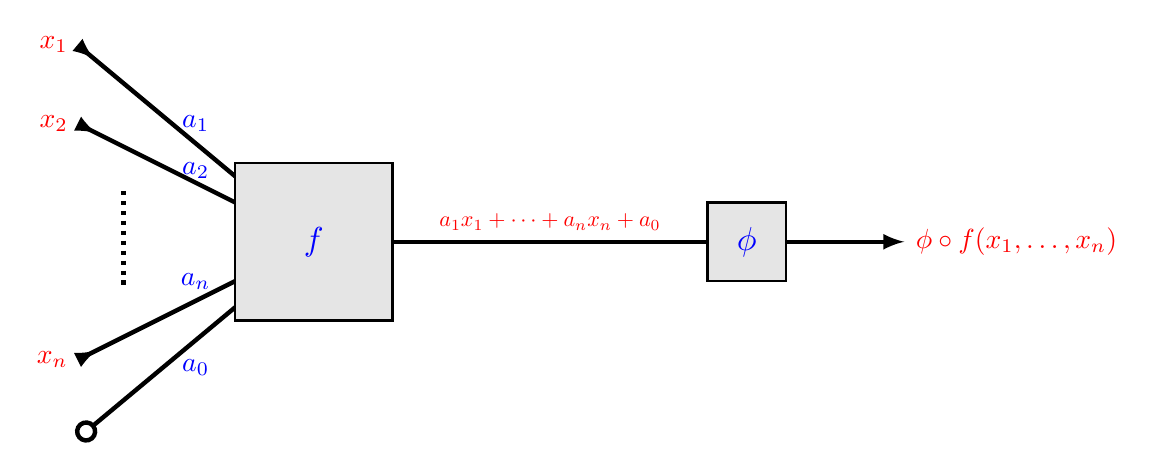 \begin{tikzpicture}[scale=0.5]

\foreach \name / \y in {5,3,-3}{
  \draw[-<,>=latex,ultra thick] (0,0)--(-6,\y);
}
\draw[ultra thick,dotted]  (165:5)--++(0,-2.5);
\draw[-o,ultra thick] (0,0)--(-6,-5);

\node[blue] at (-3,3) {$a_1$};
\node[blue] at (-3,1.8) {$a_2$};
\node[blue] at (-3,-1) {$a_n$};
\node[blue] at (-3,-3.2) {$a_0$};

\node[left,red] at (-6,5) {$x_1$};
\node[left,red] at (-6,3) {$x_2$};
\node[left,red] at (-6,-3) {$x_n$};

\node[red,scale=0.8] at (6,0.5) {$a_1 x_1 + \cdots + a_n x_n+a_0$};

\draw[thick,fill=black!10] (-2,-2) rectangle ++ (4,4);
\draw[ultra thick] (2,0) --  (10,0);
\draw[thick,fill=black!10] (10,-1) rectangle ++ (2,2);
\draw[->,>=latex,ultra thick] (12,0) -- ++ (3,0) node[right,red] {$\phi\circ f(x_1,\ldots ,x_n)$};

\node[blue,scale=1.2] at (0,0) {$f$};
\node[blue,scale=1.2] at (11,0) {$\phi$};
%\node at (-8,0) {entr\'ees};
%\node at (1,-4) {fonction lin\'eaire};
%\node[text width=2cm,align=center] at (8,-2.5) {fonction d'activation};

\end{tikzpicture}  